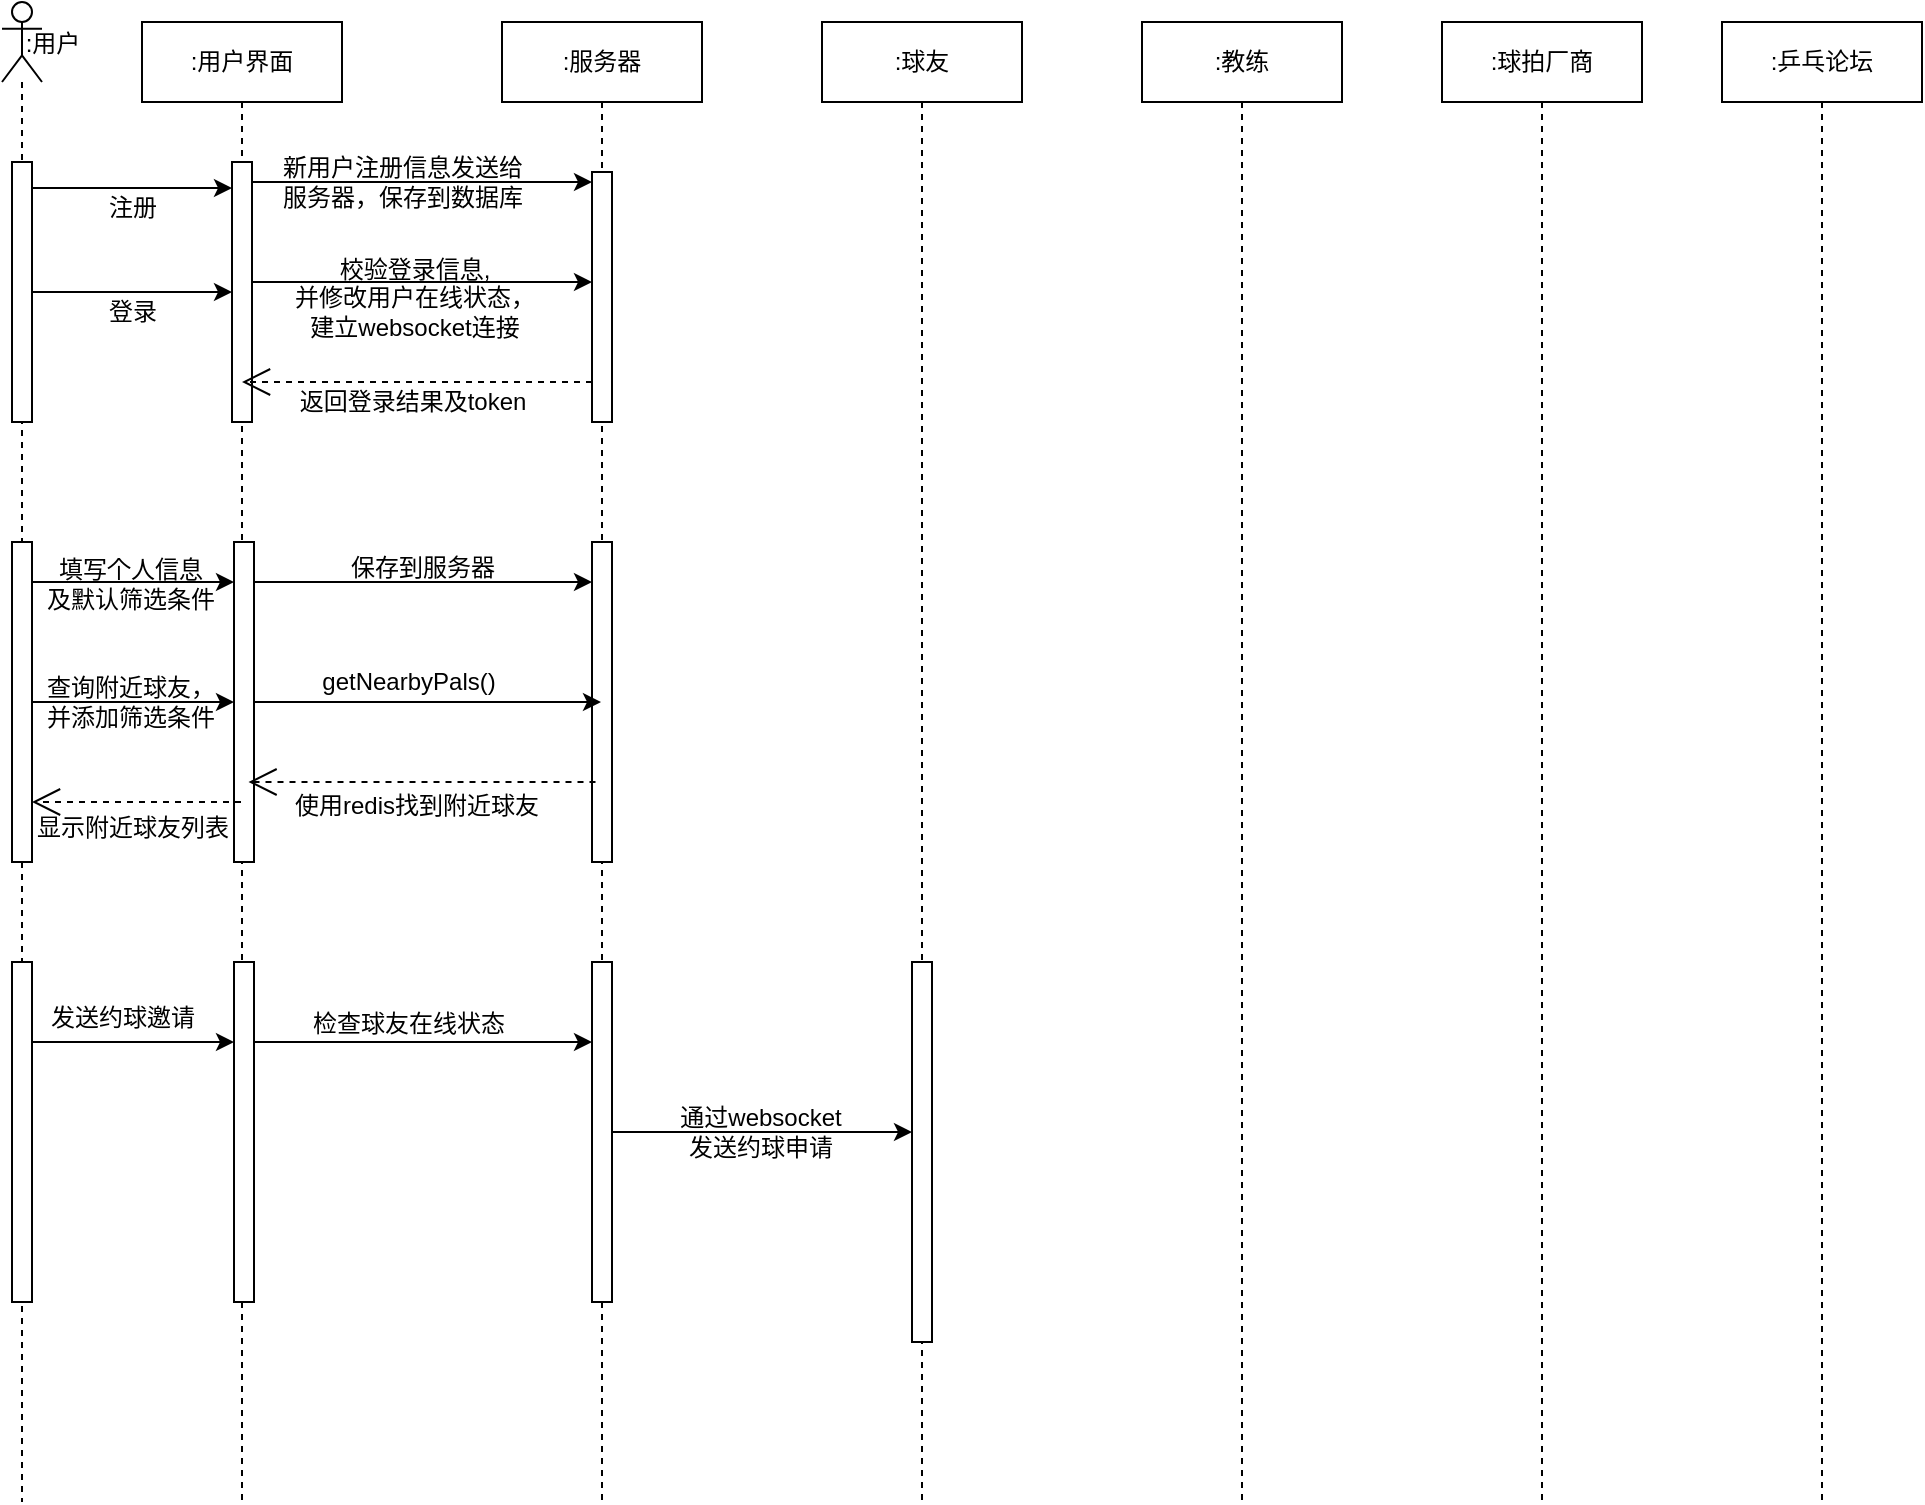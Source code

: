 <mxfile version="24.2.2" type="github">
  <diagram name="Page-1" id="2YBvvXClWsGukQMizWep">
    <mxGraphModel dx="862" dy="365" grid="1" gridSize="10" guides="1" tooltips="1" connect="1" arrows="1" fold="1" page="1" pageScale="1" pageWidth="850" pageHeight="1100" math="0" shadow="0">
      <root>
        <mxCell id="0" />
        <mxCell id="1" parent="0" />
        <mxCell id="brgdM_ip_KjS1nYenWTX-2" value=":用户界面" style="shape=umlLifeline;perimeter=lifelinePerimeter;whiteSpace=wrap;html=1;container=1;dropTarget=0;collapsible=0;recursiveResize=0;outlineConnect=0;portConstraint=eastwest;newEdgeStyle={&quot;curved&quot;:0,&quot;rounded&quot;:0};" vertex="1" parent="1">
          <mxGeometry x="180" y="60" width="100" height="740" as="geometry" />
        </mxCell>
        <mxCell id="brgdM_ip_KjS1nYenWTX-30" value="" style="html=1;points=[[0,0,0,0,5],[0,1,0,0,-5],[1,0,0,0,5],[1,1,0,0,-5]];perimeter=orthogonalPerimeter;outlineConnect=0;targetShapes=umlLifeline;portConstraint=eastwest;newEdgeStyle={&quot;curved&quot;:0,&quot;rounded&quot;:0};" vertex="1" parent="brgdM_ip_KjS1nYenWTX-2">
          <mxGeometry x="45" y="70" width="10" height="130" as="geometry" />
        </mxCell>
        <mxCell id="brgdM_ip_KjS1nYenWTX-42" value="" style="html=1;points=[[0,0,0,0,5],[0,1,0,0,-5],[1,0,0,0,5],[1,1,0,0,-5]];perimeter=orthogonalPerimeter;outlineConnect=0;targetShapes=umlLifeline;portConstraint=eastwest;newEdgeStyle={&quot;curved&quot;:0,&quot;rounded&quot;:0};" vertex="1" parent="brgdM_ip_KjS1nYenWTX-2">
          <mxGeometry x="46" y="260" width="10" height="160" as="geometry" />
        </mxCell>
        <mxCell id="brgdM_ip_KjS1nYenWTX-62" value="" style="html=1;points=[[0,0,0,0,5],[0,1,0,0,-5],[1,0,0,0,5],[1,1,0,0,-5]];perimeter=orthogonalPerimeter;outlineConnect=0;targetShapes=umlLifeline;portConstraint=eastwest;newEdgeStyle={&quot;curved&quot;:0,&quot;rounded&quot;:0};" vertex="1" parent="brgdM_ip_KjS1nYenWTX-2">
          <mxGeometry x="46" y="470" width="10" height="170" as="geometry" />
        </mxCell>
        <mxCell id="brgdM_ip_KjS1nYenWTX-6" value=":服务器" style="shape=umlLifeline;perimeter=lifelinePerimeter;whiteSpace=wrap;html=1;container=1;dropTarget=0;collapsible=0;recursiveResize=0;outlineConnect=0;portConstraint=eastwest;newEdgeStyle={&quot;curved&quot;:0,&quot;rounded&quot;:0};" vertex="1" parent="1">
          <mxGeometry x="360" y="60" width="100" height="740" as="geometry" />
        </mxCell>
        <mxCell id="brgdM_ip_KjS1nYenWTX-33" value="" style="html=1;points=[[0,0,0,0,5],[0,1,0,0,-5],[1,0,0,0,5],[1,1,0,0,-5]];perimeter=orthogonalPerimeter;outlineConnect=0;targetShapes=umlLifeline;portConstraint=eastwest;newEdgeStyle={&quot;curved&quot;:0,&quot;rounded&quot;:0};" vertex="1" parent="brgdM_ip_KjS1nYenWTX-6">
          <mxGeometry x="45" y="75" width="10" height="125" as="geometry" />
        </mxCell>
        <mxCell id="brgdM_ip_KjS1nYenWTX-43" value="" style="html=1;points=[[0,0,0,0,5],[0,1,0,0,-5],[1,0,0,0,5],[1,1,0,0,-5]];perimeter=orthogonalPerimeter;outlineConnect=0;targetShapes=umlLifeline;portConstraint=eastwest;newEdgeStyle={&quot;curved&quot;:0,&quot;rounded&quot;:0};" vertex="1" parent="brgdM_ip_KjS1nYenWTX-6">
          <mxGeometry x="45" y="260" width="10" height="160" as="geometry" />
        </mxCell>
        <mxCell id="brgdM_ip_KjS1nYenWTX-63" value="" style="html=1;points=[[0,0,0,0,5],[0,1,0,0,-5],[1,0,0,0,5],[1,1,0,0,-5]];perimeter=orthogonalPerimeter;outlineConnect=0;targetShapes=umlLifeline;portConstraint=eastwest;newEdgeStyle={&quot;curved&quot;:0,&quot;rounded&quot;:0};" vertex="1" parent="brgdM_ip_KjS1nYenWTX-6">
          <mxGeometry x="45" y="470" width="10" height="170" as="geometry" />
        </mxCell>
        <mxCell id="brgdM_ip_KjS1nYenWTX-7" value="" style="group" vertex="1" connectable="0" parent="1">
          <mxGeometry x="110" y="50" width="50" height="750" as="geometry" />
        </mxCell>
        <mxCell id="brgdM_ip_KjS1nYenWTX-4" value="" style="shape=umlLifeline;perimeter=lifelinePerimeter;whiteSpace=wrap;html=1;container=1;dropTarget=0;collapsible=0;recursiveResize=0;outlineConnect=0;portConstraint=eastwest;newEdgeStyle={&quot;curved&quot;:0,&quot;rounded&quot;:0};participant=umlActor;" vertex="1" parent="brgdM_ip_KjS1nYenWTX-7">
          <mxGeometry width="20" height="750" as="geometry" />
        </mxCell>
        <mxCell id="brgdM_ip_KjS1nYenWTX-41" value="" style="html=1;points=[[0,0,0,0,5],[0,1,0,0,-5],[1,0,0,0,5],[1,1,0,0,-5]];perimeter=orthogonalPerimeter;outlineConnect=0;targetShapes=umlLifeline;portConstraint=eastwest;newEdgeStyle={&quot;curved&quot;:0,&quot;rounded&quot;:0};" vertex="1" parent="brgdM_ip_KjS1nYenWTX-4">
          <mxGeometry x="5" y="270" width="10" height="160" as="geometry" />
        </mxCell>
        <mxCell id="brgdM_ip_KjS1nYenWTX-61" value="" style="html=1;points=[[0,0,0,0,5],[0,1,0,0,-5],[1,0,0,0,5],[1,1,0,0,-5]];perimeter=orthogonalPerimeter;outlineConnect=0;targetShapes=umlLifeline;portConstraint=eastwest;newEdgeStyle={&quot;curved&quot;:0,&quot;rounded&quot;:0};" vertex="1" parent="brgdM_ip_KjS1nYenWTX-4">
          <mxGeometry x="5" y="480" width="10" height="170" as="geometry" />
        </mxCell>
        <mxCell id="brgdM_ip_KjS1nYenWTX-5" value=":用户" style="text;html=1;align=center;verticalAlign=middle;resizable=0;points=[];autosize=1;strokeColor=none;fillColor=none;" vertex="1" parent="brgdM_ip_KjS1nYenWTX-7">
          <mxGeometry y="6" width="50" height="30" as="geometry" />
        </mxCell>
        <mxCell id="brgdM_ip_KjS1nYenWTX-23" value="" style="html=1;points=[[0,0,0,0,5],[0,1,0,0,-5],[1,0,0,0,5],[1,1,0,0,-5]];perimeter=orthogonalPerimeter;outlineConnect=0;targetShapes=umlLifeline;portConstraint=eastwest;newEdgeStyle={&quot;curved&quot;:0,&quot;rounded&quot;:0};" vertex="1" parent="brgdM_ip_KjS1nYenWTX-7">
          <mxGeometry x="5" y="80" width="10" height="130" as="geometry" />
        </mxCell>
        <mxCell id="brgdM_ip_KjS1nYenWTX-19" value=":球友" style="shape=umlLifeline;perimeter=lifelinePerimeter;whiteSpace=wrap;html=1;container=1;dropTarget=0;collapsible=0;recursiveResize=0;outlineConnect=0;portConstraint=eastwest;newEdgeStyle={&quot;curved&quot;:0,&quot;rounded&quot;:0};" vertex="1" parent="1">
          <mxGeometry x="520" y="60" width="100" height="740" as="geometry" />
        </mxCell>
        <mxCell id="brgdM_ip_KjS1nYenWTX-64" value="" style="html=1;points=[[0,0,0,0,5],[0,1,0,0,-5],[1,0,0,0,5],[1,1,0,0,-5]];perimeter=orthogonalPerimeter;outlineConnect=0;targetShapes=umlLifeline;portConstraint=eastwest;newEdgeStyle={&quot;curved&quot;:0,&quot;rounded&quot;:0};" vertex="1" parent="brgdM_ip_KjS1nYenWTX-19">
          <mxGeometry x="45" y="470" width="10" height="190" as="geometry" />
        </mxCell>
        <mxCell id="brgdM_ip_KjS1nYenWTX-20" value=":教练" style="shape=umlLifeline;perimeter=lifelinePerimeter;whiteSpace=wrap;html=1;container=1;dropTarget=0;collapsible=0;recursiveResize=0;outlineConnect=0;portConstraint=eastwest;newEdgeStyle={&quot;curved&quot;:0,&quot;rounded&quot;:0};" vertex="1" parent="1">
          <mxGeometry x="680" y="60" width="100" height="740" as="geometry" />
        </mxCell>
        <mxCell id="brgdM_ip_KjS1nYenWTX-21" value=":球拍厂商" style="shape=umlLifeline;perimeter=lifelinePerimeter;whiteSpace=wrap;html=1;container=1;dropTarget=0;collapsible=0;recursiveResize=0;outlineConnect=0;portConstraint=eastwest;newEdgeStyle={&quot;curved&quot;:0,&quot;rounded&quot;:0};" vertex="1" parent="1">
          <mxGeometry x="830" y="60" width="100" height="740" as="geometry" />
        </mxCell>
        <mxCell id="brgdM_ip_KjS1nYenWTX-22" value=":乒乓论坛" style="shape=umlLifeline;perimeter=lifelinePerimeter;whiteSpace=wrap;html=1;container=1;dropTarget=0;collapsible=0;recursiveResize=0;outlineConnect=0;portConstraint=eastwest;newEdgeStyle={&quot;curved&quot;:0,&quot;rounded&quot;:0};" vertex="1" parent="1">
          <mxGeometry x="970" y="60" width="100" height="740" as="geometry" />
        </mxCell>
        <mxCell id="brgdM_ip_KjS1nYenWTX-27" value="登录" style="text;html=1;align=center;verticalAlign=middle;resizable=0;points=[];autosize=1;strokeColor=none;fillColor=none;" vertex="1" parent="1">
          <mxGeometry x="150" y="190" width="50" height="30" as="geometry" />
        </mxCell>
        <mxCell id="brgdM_ip_KjS1nYenWTX-29" value="注册" style="text;html=1;align=center;verticalAlign=middle;resizable=0;points=[];autosize=1;strokeColor=none;fillColor=none;" vertex="1" parent="1">
          <mxGeometry x="150" y="138" width="50" height="30" as="geometry" />
        </mxCell>
        <mxCell id="brgdM_ip_KjS1nYenWTX-35" value="新用户注册信息发送给&lt;div&gt;服务器，保存到数据库&lt;/div&gt;" style="text;html=1;align=center;verticalAlign=middle;resizable=0;points=[];autosize=1;strokeColor=none;fillColor=none;" vertex="1" parent="1">
          <mxGeometry x="240" y="120" width="140" height="40" as="geometry" />
        </mxCell>
        <mxCell id="brgdM_ip_KjS1nYenWTX-37" value="校验登录信息,&lt;div&gt;并修改用户在线状态，&lt;/div&gt;&lt;div&gt;建立websocket连接&lt;/div&gt;" style="text;html=1;align=center;verticalAlign=middle;resizable=0;points=[];autosize=1;strokeColor=none;fillColor=none;" vertex="1" parent="1">
          <mxGeometry x="246" y="168" width="140" height="60" as="geometry" />
        </mxCell>
        <mxCell id="brgdM_ip_KjS1nYenWTX-39" value="" style="endArrow=open;endSize=12;dashed=1;html=1;rounded=0;" edge="1" parent="1" source="brgdM_ip_KjS1nYenWTX-33" target="brgdM_ip_KjS1nYenWTX-2">
          <mxGeometry width="160" relative="1" as="geometry">
            <mxPoint x="390" y="240" as="sourcePoint" />
            <mxPoint x="232.75" y="240.0" as="targetPoint" />
            <Array as="points">
              <mxPoint x="320" y="240" />
            </Array>
          </mxGeometry>
        </mxCell>
        <mxCell id="brgdM_ip_KjS1nYenWTX-40" value="返回登录结果及token" style="text;html=1;align=center;verticalAlign=middle;resizable=0;points=[];autosize=1;strokeColor=none;fillColor=none;" vertex="1" parent="1">
          <mxGeometry x="245" y="235" width="140" height="30" as="geometry" />
        </mxCell>
        <mxCell id="brgdM_ip_KjS1nYenWTX-45" value="填写个人信息&lt;div&gt;及默认筛选条件&lt;/div&gt;" style="text;html=1;align=center;verticalAlign=middle;resizable=0;points=[];autosize=1;strokeColor=none;fillColor=none;" vertex="1" parent="1">
          <mxGeometry x="119" y="321" width="110" height="40" as="geometry" />
        </mxCell>
        <mxCell id="brgdM_ip_KjS1nYenWTX-46" style="edgeStyle=orthogonalEdgeStyle;rounded=0;orthogonalLoop=1;jettySize=auto;html=1;curved=0;" edge="1" parent="1" source="brgdM_ip_KjS1nYenWTX-42" target="brgdM_ip_KjS1nYenWTX-43">
          <mxGeometry relative="1" as="geometry">
            <mxPoint x="380" y="350" as="targetPoint" />
            <Array as="points">
              <mxPoint x="320" y="340" />
              <mxPoint x="320" y="340" />
            </Array>
          </mxGeometry>
        </mxCell>
        <mxCell id="brgdM_ip_KjS1nYenWTX-47" value="" style="edgeStyle=orthogonalEdgeStyle;rounded=0;orthogonalLoop=1;jettySize=auto;html=1;curved=0;" edge="1" parent="1" source="brgdM_ip_KjS1nYenWTX-23" target="brgdM_ip_KjS1nYenWTX-30">
          <mxGeometry relative="1" as="geometry">
            <Array as="points" />
          </mxGeometry>
        </mxCell>
        <mxCell id="brgdM_ip_KjS1nYenWTX-48" style="edgeStyle=orthogonalEdgeStyle;rounded=0;orthogonalLoop=1;jettySize=auto;html=1;curved=0;" edge="1" parent="1">
          <mxGeometry relative="1" as="geometry">
            <mxPoint x="125" y="143" as="sourcePoint" />
            <mxPoint x="225" y="143" as="targetPoint" />
            <Array as="points">
              <mxPoint x="180" y="143" />
              <mxPoint x="180" y="143" />
            </Array>
          </mxGeometry>
        </mxCell>
        <mxCell id="brgdM_ip_KjS1nYenWTX-49" style="edgeStyle=orthogonalEdgeStyle;rounded=0;orthogonalLoop=1;jettySize=auto;html=1;curved=0;" edge="1" parent="1" source="brgdM_ip_KjS1nYenWTX-30" target="brgdM_ip_KjS1nYenWTX-33">
          <mxGeometry relative="1" as="geometry">
            <Array as="points">
              <mxPoint x="320" y="140" />
              <mxPoint x="320" y="140" />
            </Array>
          </mxGeometry>
        </mxCell>
        <mxCell id="brgdM_ip_KjS1nYenWTX-50" style="edgeStyle=orthogonalEdgeStyle;rounded=0;orthogonalLoop=1;jettySize=auto;html=1;curved=0;" edge="1" parent="1" source="brgdM_ip_KjS1nYenWTX-30" target="brgdM_ip_KjS1nYenWTX-33">
          <mxGeometry relative="1" as="geometry">
            <Array as="points">
              <mxPoint x="320" y="190" />
              <mxPoint x="320" y="190" />
            </Array>
          </mxGeometry>
        </mxCell>
        <mxCell id="brgdM_ip_KjS1nYenWTX-51" style="edgeStyle=orthogonalEdgeStyle;rounded=0;orthogonalLoop=1;jettySize=auto;html=1;curved=0;" edge="1" parent="1" source="brgdM_ip_KjS1nYenWTX-41" target="brgdM_ip_KjS1nYenWTX-42">
          <mxGeometry relative="1" as="geometry">
            <Array as="points">
              <mxPoint x="180" y="340" />
              <mxPoint x="180" y="340" />
            </Array>
          </mxGeometry>
        </mxCell>
        <mxCell id="brgdM_ip_KjS1nYenWTX-52" value="保存到服务器" style="text;html=1;align=center;verticalAlign=middle;resizable=0;points=[];autosize=1;strokeColor=none;fillColor=none;" vertex="1" parent="1">
          <mxGeometry x="270" y="318" width="100" height="30" as="geometry" />
        </mxCell>
        <mxCell id="brgdM_ip_KjS1nYenWTX-53" style="edgeStyle=orthogonalEdgeStyle;rounded=0;orthogonalLoop=1;jettySize=auto;html=1;curved=0;" edge="1" parent="1" source="brgdM_ip_KjS1nYenWTX-41" target="brgdM_ip_KjS1nYenWTX-42">
          <mxGeometry relative="1" as="geometry" />
        </mxCell>
        <mxCell id="brgdM_ip_KjS1nYenWTX-54" value="查询附近球友，&lt;div&gt;并添加筛选条件&lt;/div&gt;" style="text;html=1;align=center;verticalAlign=middle;resizable=0;points=[];autosize=1;strokeColor=none;fillColor=none;" vertex="1" parent="1">
          <mxGeometry x="119" y="380" width="110" height="40" as="geometry" />
        </mxCell>
        <mxCell id="brgdM_ip_KjS1nYenWTX-55" style="edgeStyle=orthogonalEdgeStyle;rounded=0;orthogonalLoop=1;jettySize=auto;html=1;curved=0;" edge="1" parent="1" source="brgdM_ip_KjS1nYenWTX-42" target="brgdM_ip_KjS1nYenWTX-6">
          <mxGeometry relative="1" as="geometry">
            <Array as="points">
              <mxPoint x="360" y="400" />
              <mxPoint x="360" y="400" />
            </Array>
          </mxGeometry>
        </mxCell>
        <mxCell id="brgdM_ip_KjS1nYenWTX-56" value="getNearbyPals()" style="text;html=1;align=center;verticalAlign=middle;resizable=0;points=[];autosize=1;strokeColor=none;fillColor=none;" vertex="1" parent="1">
          <mxGeometry x="258" y="375" width="110" height="30" as="geometry" />
        </mxCell>
        <mxCell id="brgdM_ip_KjS1nYenWTX-57" value="" style="endArrow=open;endSize=12;dashed=1;html=1;rounded=0;" edge="1" parent="1">
          <mxGeometry width="160" relative="1" as="geometry">
            <mxPoint x="406.75" y="440.0" as="sourcePoint" />
            <mxPoint x="233.25" y="440.0" as="targetPoint" />
            <Array as="points">
              <mxPoint x="332.25" y="440.0" />
            </Array>
          </mxGeometry>
        </mxCell>
        <mxCell id="brgdM_ip_KjS1nYenWTX-58" value="使用redis找到附近球友" style="text;html=1;align=center;verticalAlign=middle;resizable=0;points=[];autosize=1;strokeColor=none;fillColor=none;" vertex="1" parent="1">
          <mxGeometry x="242" y="437" width="150" height="30" as="geometry" />
        </mxCell>
        <mxCell id="brgdM_ip_KjS1nYenWTX-59" value="" style="endArrow=open;endSize=12;dashed=1;html=1;rounded=0;" edge="1" parent="1" source="brgdM_ip_KjS1nYenWTX-2" target="brgdM_ip_KjS1nYenWTX-41">
          <mxGeometry width="160" relative="1" as="geometry">
            <mxPoint x="350" y="510" as="sourcePoint" />
            <mxPoint x="140" y="450" as="targetPoint" />
            <Array as="points">
              <mxPoint x="180" y="450" />
            </Array>
          </mxGeometry>
        </mxCell>
        <mxCell id="brgdM_ip_KjS1nYenWTX-60" value="显示附近球友列表" style="text;html=1;align=center;verticalAlign=middle;resizable=0;points=[];autosize=1;strokeColor=none;fillColor=none;" vertex="1" parent="1">
          <mxGeometry x="115" y="448" width="120" height="30" as="geometry" />
        </mxCell>
        <mxCell id="brgdM_ip_KjS1nYenWTX-66" style="edgeStyle=orthogonalEdgeStyle;rounded=0;orthogonalLoop=1;jettySize=auto;html=1;curved=0;" edge="1" parent="1" source="brgdM_ip_KjS1nYenWTX-61" target="brgdM_ip_KjS1nYenWTX-62">
          <mxGeometry relative="1" as="geometry">
            <Array as="points">
              <mxPoint x="180" y="570" />
              <mxPoint x="180" y="570" />
            </Array>
          </mxGeometry>
        </mxCell>
        <mxCell id="brgdM_ip_KjS1nYenWTX-67" value="发送约球邀请" style="text;html=1;align=center;verticalAlign=middle;resizable=0;points=[];autosize=1;strokeColor=none;fillColor=none;" vertex="1" parent="1">
          <mxGeometry x="120" y="543" width="100" height="30" as="geometry" />
        </mxCell>
        <mxCell id="brgdM_ip_KjS1nYenWTX-68" style="edgeStyle=orthogonalEdgeStyle;rounded=0;orthogonalLoop=1;jettySize=auto;html=1;curved=0;" edge="1" parent="1" source="brgdM_ip_KjS1nYenWTX-62" target="brgdM_ip_KjS1nYenWTX-63">
          <mxGeometry relative="1" as="geometry">
            <Array as="points">
              <mxPoint x="320" y="570" />
              <mxPoint x="320" y="570" />
            </Array>
          </mxGeometry>
        </mxCell>
        <mxCell id="brgdM_ip_KjS1nYenWTX-70" value="检查球友在线状态" style="text;html=1;align=center;verticalAlign=middle;resizable=0;points=[];autosize=1;strokeColor=none;fillColor=none;" vertex="1" parent="1">
          <mxGeometry x="253" y="546" width="120" height="30" as="geometry" />
        </mxCell>
        <mxCell id="brgdM_ip_KjS1nYenWTX-72" style="edgeStyle=orthogonalEdgeStyle;rounded=0;orthogonalLoop=1;jettySize=auto;html=1;curved=0;" edge="1" parent="1" source="brgdM_ip_KjS1nYenWTX-63" target="brgdM_ip_KjS1nYenWTX-64">
          <mxGeometry relative="1" as="geometry">
            <Array as="points">
              <mxPoint x="530" y="615" />
              <mxPoint x="530" y="615" />
            </Array>
          </mxGeometry>
        </mxCell>
        <mxCell id="brgdM_ip_KjS1nYenWTX-73" value="通过websocket&lt;div&gt;发送约球申请&lt;/div&gt;" style="text;html=1;align=center;verticalAlign=middle;resizable=0;points=[];autosize=1;strokeColor=none;fillColor=none;" vertex="1" parent="1">
          <mxGeometry x="439" y="595" width="100" height="40" as="geometry" />
        </mxCell>
      </root>
    </mxGraphModel>
  </diagram>
</mxfile>
